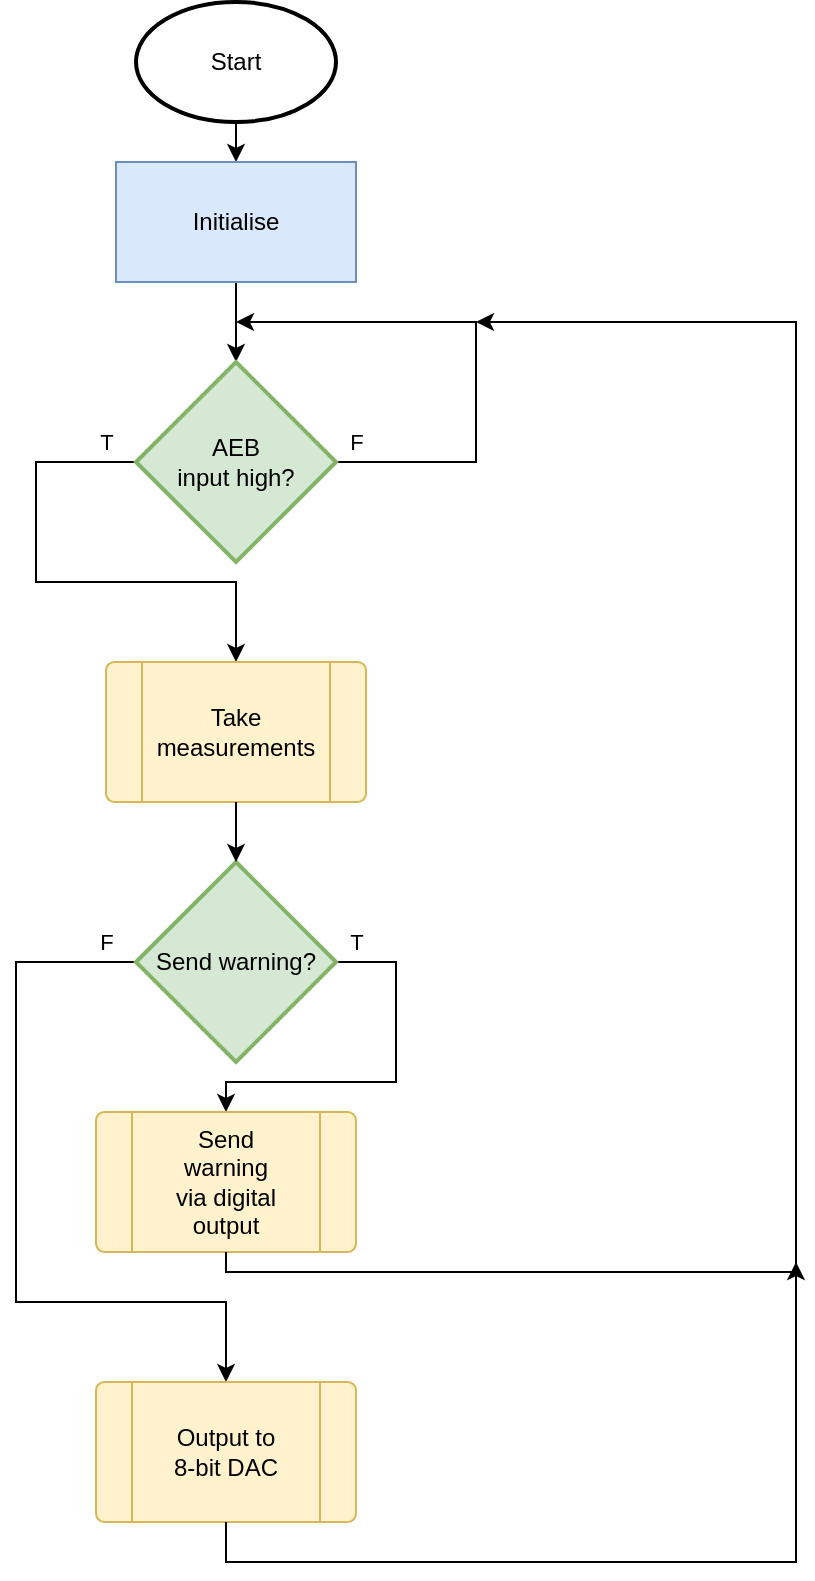 <mxfile version="20.2.7" type="github">
  <diagram id="C5RBs43oDa-KdzZeNtuy" name="high_level">
    <mxGraphModel dx="1185" dy="660" grid="1" gridSize="10" guides="1" tooltips="1" connect="1" arrows="1" fold="1" page="1" pageScale="1" pageWidth="827" pageHeight="1169" math="0" shadow="0">
      <root>
        <mxCell id="WIyWlLk6GJQsqaUBKTNV-0" />
        <mxCell id="WIyWlLk6GJQsqaUBKTNV-1" parent="WIyWlLk6GJQsqaUBKTNV-0" />
        <mxCell id="5GUL64Nvob-jwBLmsiKS-11" style="edgeStyle=orthogonalEdgeStyle;rounded=0;orthogonalLoop=1;jettySize=auto;html=1;exitX=0.5;exitY=1;exitDx=0;exitDy=0;exitPerimeter=0;entryX=0.5;entryY=0;entryDx=0;entryDy=0;" edge="1" parent="WIyWlLk6GJQsqaUBKTNV-1" source="5GUL64Nvob-jwBLmsiKS-0" target="5GUL64Nvob-jwBLmsiKS-1">
          <mxGeometry relative="1" as="geometry" />
        </mxCell>
        <mxCell id="5GUL64Nvob-jwBLmsiKS-0" value="&lt;div&gt;Start&lt;/div&gt;" style="strokeWidth=2;html=1;shape=mxgraph.flowchart.start_1;whiteSpace=wrap;" vertex="1" parent="WIyWlLk6GJQsqaUBKTNV-1">
          <mxGeometry x="120" y="30" width="100" height="60" as="geometry" />
        </mxCell>
        <mxCell id="5GUL64Nvob-jwBLmsiKS-12" style="edgeStyle=orthogonalEdgeStyle;rounded=0;orthogonalLoop=1;jettySize=auto;html=1;exitX=0.5;exitY=1;exitDx=0;exitDy=0;entryX=0.5;entryY=0;entryDx=0;entryDy=0;entryPerimeter=0;" edge="1" parent="WIyWlLk6GJQsqaUBKTNV-1" source="5GUL64Nvob-jwBLmsiKS-1" target="5GUL64Nvob-jwBLmsiKS-2">
          <mxGeometry relative="1" as="geometry" />
        </mxCell>
        <mxCell id="5GUL64Nvob-jwBLmsiKS-1" value="Initialise" style="rounded=0;whiteSpace=wrap;html=1;fillColor=#dae8fc;strokeColor=#6c8ebf;sketch=0;" vertex="1" parent="WIyWlLk6GJQsqaUBKTNV-1">
          <mxGeometry x="110" y="110" width="120" height="60" as="geometry" />
        </mxCell>
        <mxCell id="5GUL64Nvob-jwBLmsiKS-13" style="edgeStyle=orthogonalEdgeStyle;rounded=0;orthogonalLoop=1;jettySize=auto;html=1;" edge="1" parent="WIyWlLk6GJQsqaUBKTNV-1" source="5GUL64Nvob-jwBLmsiKS-2">
          <mxGeometry relative="1" as="geometry">
            <mxPoint x="170" y="190" as="targetPoint" />
            <Array as="points">
              <mxPoint x="290" y="260" />
              <mxPoint x="290" y="190" />
            </Array>
          </mxGeometry>
        </mxCell>
        <mxCell id="5GUL64Nvob-jwBLmsiKS-14" value="&lt;div&gt;F&lt;/div&gt;" style="edgeLabel;html=1;align=center;verticalAlign=middle;resizable=0;points=[];" vertex="1" connectable="0" parent="5GUL64Nvob-jwBLmsiKS-13">
          <mxGeometry x="-0.846" y="3" relative="1" as="geometry">
            <mxPoint x="-10" y="-7" as="offset" />
          </mxGeometry>
        </mxCell>
        <mxCell id="5GUL64Nvob-jwBLmsiKS-15" style="edgeStyle=orthogonalEdgeStyle;rounded=0;orthogonalLoop=1;jettySize=auto;html=1;exitX=0;exitY=0.5;exitDx=0;exitDy=0;exitPerimeter=0;entryX=0.5;entryY=0;entryDx=0;entryDy=0;" edge="1" parent="WIyWlLk6GJQsqaUBKTNV-1" source="5GUL64Nvob-jwBLmsiKS-2" target="5GUL64Nvob-jwBLmsiKS-4">
          <mxGeometry relative="1" as="geometry">
            <mxPoint x="220" y="410" as="targetPoint" />
            <Array as="points">
              <mxPoint x="70" y="260" />
              <mxPoint x="70" y="320" />
              <mxPoint x="170" y="320" />
            </Array>
          </mxGeometry>
        </mxCell>
        <mxCell id="5GUL64Nvob-jwBLmsiKS-21" value="&lt;div&gt;T&lt;/div&gt;" style="edgeLabel;html=1;align=center;verticalAlign=middle;resizable=0;points=[];" vertex="1" connectable="0" parent="5GUL64Nvob-jwBLmsiKS-15">
          <mxGeometry x="-0.873" y="2" relative="1" as="geometry">
            <mxPoint x="1" y="-12" as="offset" />
          </mxGeometry>
        </mxCell>
        <mxCell id="5GUL64Nvob-jwBLmsiKS-2" value="&lt;div&gt;AEB &lt;br&gt;&lt;/div&gt;&lt;div&gt;input high?&lt;/div&gt;" style="strokeWidth=2;html=1;shape=mxgraph.flowchart.decision;whiteSpace=wrap;fillColor=#d5e8d4;strokeColor=#82b366;" vertex="1" parent="WIyWlLk6GJQsqaUBKTNV-1">
          <mxGeometry x="120" y="210" width="100" height="100" as="geometry" />
        </mxCell>
        <mxCell id="5GUL64Nvob-jwBLmsiKS-6" value="" style="group" vertex="1" connectable="0" parent="WIyWlLk6GJQsqaUBKTNV-1">
          <mxGeometry x="105" y="360" width="130" height="70" as="geometry" />
        </mxCell>
        <mxCell id="5GUL64Nvob-jwBLmsiKS-4" value="" style="verticalLabelPosition=bottom;verticalAlign=top;html=1;shape=process;whiteSpace=wrap;rounded=1;size=0.14;arcSize=6;fillColor=#fff2cc;strokeColor=#d6b656;" vertex="1" parent="5GUL64Nvob-jwBLmsiKS-6">
          <mxGeometry width="130" height="70" as="geometry" />
        </mxCell>
        <mxCell id="5GUL64Nvob-jwBLmsiKS-5" value="&lt;div&gt;Take measurements&lt;/div&gt;" style="text;html=1;strokeColor=none;fillColor=none;align=center;verticalAlign=middle;whiteSpace=wrap;rounded=0;" vertex="1" parent="5GUL64Nvob-jwBLmsiKS-6">
          <mxGeometry x="35" y="20" width="60" height="30" as="geometry" />
        </mxCell>
        <mxCell id="5GUL64Nvob-jwBLmsiKS-34" style="edgeStyle=orthogonalEdgeStyle;rounded=0;orthogonalLoop=1;jettySize=auto;html=1;entryX=0.5;entryY=0;entryDx=0;entryDy=0;" edge="1" parent="WIyWlLk6GJQsqaUBKTNV-1" source="5GUL64Nvob-jwBLmsiKS-23" target="5GUL64Nvob-jwBLmsiKS-26">
          <mxGeometry relative="1" as="geometry">
            <Array as="points">
              <mxPoint x="250" y="510" />
              <mxPoint x="250" y="570" />
              <mxPoint x="165" y="570" />
            </Array>
          </mxGeometry>
        </mxCell>
        <mxCell id="5GUL64Nvob-jwBLmsiKS-35" value="T" style="edgeLabel;html=1;align=center;verticalAlign=middle;resizable=0;points=[];" vertex="1" connectable="0" parent="5GUL64Nvob-jwBLmsiKS-34">
          <mxGeometry x="-0.756" y="-1" relative="1" as="geometry">
            <mxPoint x="-13" y="-11" as="offset" />
          </mxGeometry>
        </mxCell>
        <mxCell id="5GUL64Nvob-jwBLmsiKS-43" style="edgeStyle=orthogonalEdgeStyle;rounded=0;orthogonalLoop=1;jettySize=auto;html=1;exitX=0;exitY=0.5;exitDx=0;exitDy=0;exitPerimeter=0;" edge="1" parent="WIyWlLk6GJQsqaUBKTNV-1" source="5GUL64Nvob-jwBLmsiKS-23" target="5GUL64Nvob-jwBLmsiKS-37">
          <mxGeometry relative="1" as="geometry">
            <Array as="points">
              <mxPoint x="60" y="510" />
              <mxPoint x="60" y="680" />
              <mxPoint x="165" y="680" />
            </Array>
          </mxGeometry>
        </mxCell>
        <mxCell id="5GUL64Nvob-jwBLmsiKS-44" value="F" style="edgeLabel;html=1;align=center;verticalAlign=middle;resizable=0;points=[];" vertex="1" connectable="0" parent="5GUL64Nvob-jwBLmsiKS-43">
          <mxGeometry x="-0.895" y="-2" relative="1" as="geometry">
            <mxPoint x="4" y="-8" as="offset" />
          </mxGeometry>
        </mxCell>
        <mxCell id="5GUL64Nvob-jwBLmsiKS-23" value="&lt;div&gt;Send warning?&lt;/div&gt;" style="strokeWidth=2;html=1;shape=mxgraph.flowchart.decision;whiteSpace=wrap;fillColor=#d5e8d4;strokeColor=#82b366;" vertex="1" parent="WIyWlLk6GJQsqaUBKTNV-1">
          <mxGeometry x="120" y="460" width="100" height="100" as="geometry" />
        </mxCell>
        <mxCell id="5GUL64Nvob-jwBLmsiKS-24" style="edgeStyle=orthogonalEdgeStyle;rounded=0;orthogonalLoop=1;jettySize=auto;html=1;" edge="1" parent="WIyWlLk6GJQsqaUBKTNV-1" source="5GUL64Nvob-jwBLmsiKS-4" target="5GUL64Nvob-jwBLmsiKS-23">
          <mxGeometry relative="1" as="geometry" />
        </mxCell>
        <mxCell id="5GUL64Nvob-jwBLmsiKS-25" value="" style="group" vertex="1" connectable="0" parent="WIyWlLk6GJQsqaUBKTNV-1">
          <mxGeometry x="100" y="585" width="130" height="70" as="geometry" />
        </mxCell>
        <mxCell id="5GUL64Nvob-jwBLmsiKS-26" value="" style="verticalLabelPosition=bottom;verticalAlign=top;html=1;shape=process;whiteSpace=wrap;rounded=1;size=0.14;arcSize=6;fillColor=#fff2cc;strokeColor=#d6b656;" vertex="1" parent="5GUL64Nvob-jwBLmsiKS-25">
          <mxGeometry width="130" height="70" as="geometry" />
        </mxCell>
        <mxCell id="5GUL64Nvob-jwBLmsiKS-27" value="&lt;div&gt;Send warning&lt;/div&gt;&lt;div&gt;via digital output&lt;br&gt;&lt;/div&gt;" style="text;html=1;strokeColor=none;fillColor=none;align=center;verticalAlign=middle;whiteSpace=wrap;rounded=0;" vertex="1" parent="5GUL64Nvob-jwBLmsiKS-25">
          <mxGeometry x="35" y="20" width="60" height="30" as="geometry" />
        </mxCell>
        <mxCell id="5GUL64Nvob-jwBLmsiKS-29" style="edgeStyle=orthogonalEdgeStyle;rounded=0;orthogonalLoop=1;jettySize=auto;html=1;" edge="1" parent="WIyWlLk6GJQsqaUBKTNV-1" source="5GUL64Nvob-jwBLmsiKS-26">
          <mxGeometry relative="1" as="geometry">
            <mxPoint x="290" y="190" as="targetPoint" />
            <Array as="points">
              <mxPoint x="450" y="665" />
              <mxPoint x="450" y="190" />
            </Array>
          </mxGeometry>
        </mxCell>
        <mxCell id="5GUL64Nvob-jwBLmsiKS-36" value="" style="group" vertex="1" connectable="0" parent="WIyWlLk6GJQsqaUBKTNV-1">
          <mxGeometry x="100" y="720" width="130" height="70" as="geometry" />
        </mxCell>
        <mxCell id="5GUL64Nvob-jwBLmsiKS-37" value="" style="verticalLabelPosition=bottom;verticalAlign=top;html=1;shape=process;whiteSpace=wrap;rounded=1;size=0.14;arcSize=6;fillColor=#fff2cc;strokeColor=#d6b656;" vertex="1" parent="5GUL64Nvob-jwBLmsiKS-36">
          <mxGeometry width="130" height="70" as="geometry" />
        </mxCell>
        <mxCell id="5GUL64Nvob-jwBLmsiKS-38" value="Output to 8-bit DAC" style="text;html=1;strokeColor=none;fillColor=none;align=center;verticalAlign=middle;whiteSpace=wrap;rounded=0;" vertex="1" parent="5GUL64Nvob-jwBLmsiKS-36">
          <mxGeometry x="35" y="20" width="60" height="30" as="geometry" />
        </mxCell>
        <mxCell id="5GUL64Nvob-jwBLmsiKS-45" style="edgeStyle=orthogonalEdgeStyle;rounded=0;orthogonalLoop=1;jettySize=auto;html=1;" edge="1" parent="WIyWlLk6GJQsqaUBKTNV-1" source="5GUL64Nvob-jwBLmsiKS-37">
          <mxGeometry relative="1" as="geometry">
            <mxPoint x="450" y="660" as="targetPoint" />
            <Array as="points">
              <mxPoint x="165" y="810" />
              <mxPoint x="450" y="810" />
            </Array>
          </mxGeometry>
        </mxCell>
      </root>
    </mxGraphModel>
  </diagram>
</mxfile>
